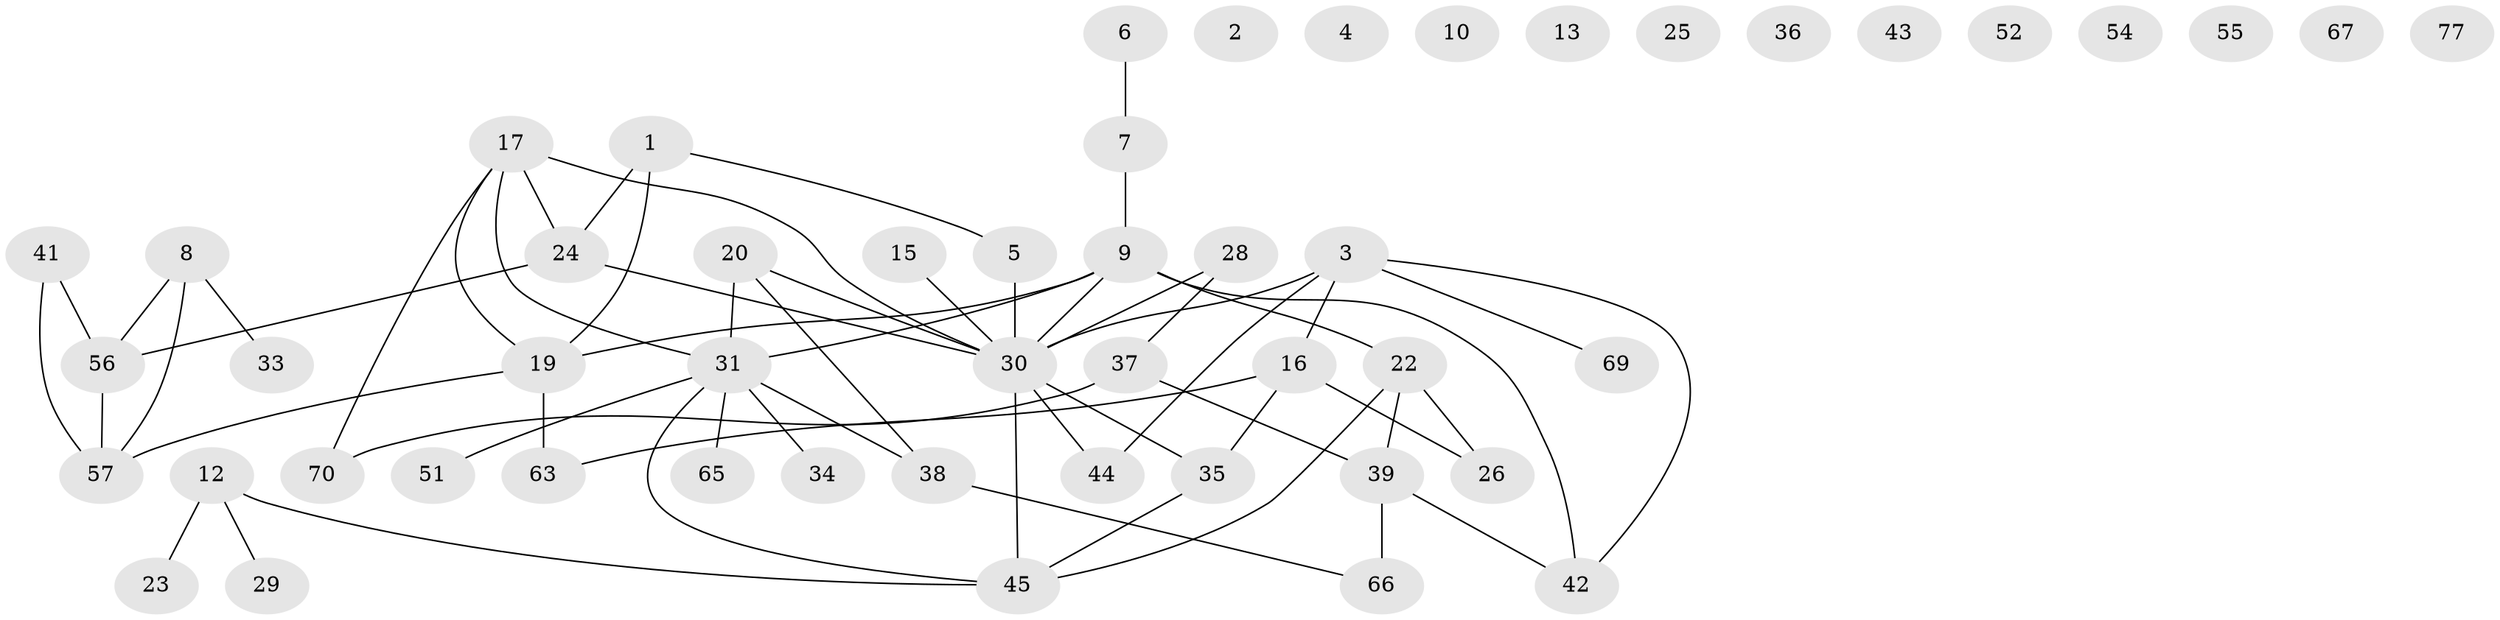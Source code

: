 // original degree distribution, {3: 0.17721518987341772, 0: 0.1518987341772152, 2: 0.31645569620253167, 1: 0.13924050632911392, 4: 0.1518987341772152, 6: 0.012658227848101266, 5: 0.0379746835443038, 8: 0.012658227848101266}
// Generated by graph-tools (version 1.1) at 2025/41/03/06/25 10:41:22]
// undirected, 51 vertices, 60 edges
graph export_dot {
graph [start="1"]
  node [color=gray90,style=filled];
  1 [super="+53"];
  2;
  3 [super="+14"];
  4;
  5 [super="+11"];
  6 [super="+47"];
  7 [super="+60"];
  8 [super="+58"];
  9 [super="+18"];
  10;
  12 [super="+27"];
  13;
  15 [super="+79"];
  16 [super="+74"];
  17 [super="+59"];
  19 [super="+32"];
  20 [super="+21"];
  22 [super="+40"];
  23;
  24 [super="+62"];
  25;
  26;
  28 [super="+68"];
  29 [super="+46"];
  30 [super="+78"];
  31 [super="+49"];
  33;
  34;
  35 [super="+71"];
  36;
  37 [super="+75"];
  38;
  39 [super="+72"];
  41 [super="+61"];
  42 [super="+48"];
  43;
  44;
  45 [super="+50"];
  51;
  52;
  54;
  55;
  56 [super="+76"];
  57 [super="+64"];
  63;
  65;
  66 [super="+73"];
  67;
  69;
  70;
  77;
  1 -- 24;
  1 -- 5;
  1 -- 19;
  3 -- 69;
  3 -- 30;
  3 -- 16;
  3 -- 42;
  3 -- 44;
  5 -- 30;
  6 -- 7;
  7 -- 9;
  8 -- 57;
  8 -- 33;
  8 -- 56;
  9 -- 22;
  9 -- 30;
  9 -- 42;
  9 -- 31;
  9 -- 19;
  12 -- 23;
  12 -- 29;
  12 -- 45;
  15 -- 30;
  16 -- 26;
  16 -- 35;
  16 -- 63;
  17 -- 70;
  17 -- 30 [weight=2];
  17 -- 24;
  17 -- 31;
  17 -- 19;
  19 -- 63;
  19 -- 57;
  20 -- 30;
  20 -- 38;
  20 -- 31;
  22 -- 26;
  22 -- 39;
  22 -- 45;
  24 -- 30;
  24 -- 56;
  28 -- 30;
  28 -- 37;
  30 -- 44;
  30 -- 45;
  30 -- 35;
  31 -- 34;
  31 -- 38;
  31 -- 51;
  31 -- 45;
  31 -- 65;
  35 -- 45;
  37 -- 70;
  37 -- 39;
  38 -- 66;
  39 -- 42;
  39 -- 66 [weight=2];
  41 -- 57;
  41 -- 56;
  56 -- 57;
}
